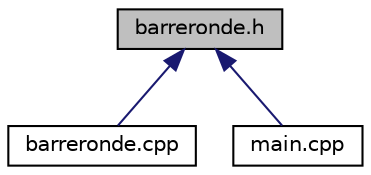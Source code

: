 digraph "barreronde.h"
{
  edge [fontname="Helvetica",fontsize="10",labelfontname="Helvetica",labelfontsize="10"];
  node [fontname="Helvetica",fontsize="10",shape=record];
  Node4 [label="barreronde.h",height=0.2,width=0.4,color="black", fillcolor="grey75", style="filled", fontcolor="black"];
  Node4 -> Node5 [dir="back",color="midnightblue",fontsize="10",style="solid"];
  Node5 [label="barreronde.cpp",height=0.2,width=0.4,color="black", fillcolor="white", style="filled",URL="$barreronde_8cpp.html"];
  Node4 -> Node6 [dir="back",color="midnightblue",fontsize="10",style="solid"];
  Node6 [label="main.cpp",height=0.2,width=0.4,color="black", fillcolor="white", style="filled",URL="$main_8cpp.html"];
}
